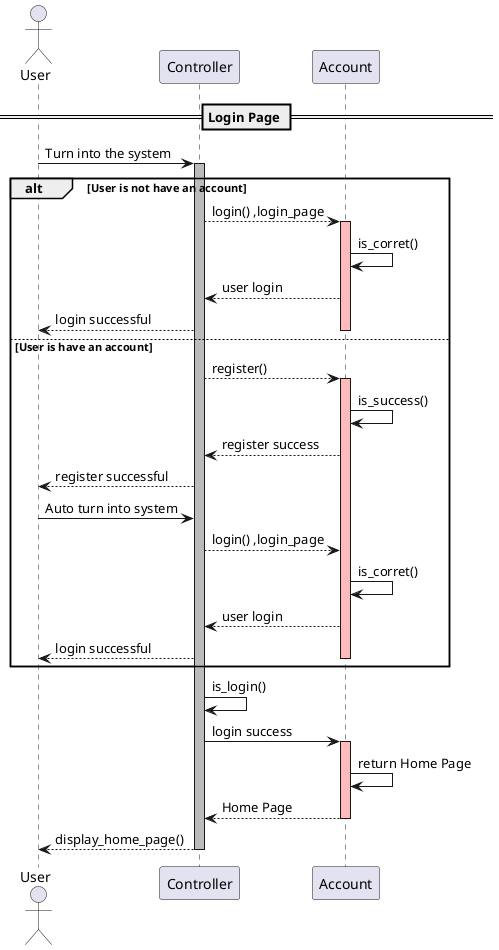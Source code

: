 @startuml

actor "User" as user
participant Controller
participant Account

== Login Page ==

   user -> Controller: Turn into the system
   activate Controller #BBBBBB
   alt User is not have an account
      Controller --> Account: login() ,login_page
      activate Account #FFBBBB
      Account -> Account: is_corret()
      Account --> Controller: user login
      Controller --> user : login successful
      deactivate Account
   else User is have an account
      Controller --> Account: register()
      activate Account #FFBBBB
      Account -> Account: is_success()
      Account --> Controller: register success
      Controller --> user : register successful
      user -> Controller :Auto turn into system
      Controller --> Account: login() ,login_page
      Account -> Account: is_corret()
      Account --> Controller: user login
      Controller --> user : login successful
      deactivate Account
   end

   Controller -> Controller: is_login()
   Controller -> Account: login success
   activate Account #FFBBBB
   Account -> Account: return Home Page
   Account --> Controller: Home Page
   deactivate Account
   Controller --> user : display_home_page()
   deactivate Controller

@enduml